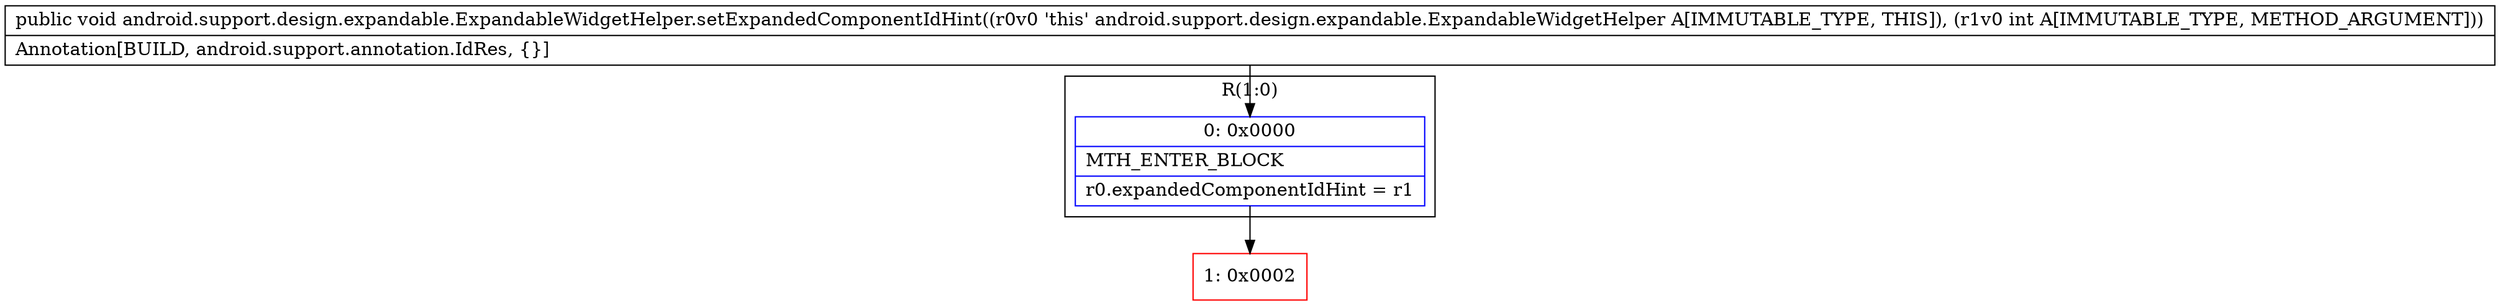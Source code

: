 digraph "CFG forandroid.support.design.expandable.ExpandableWidgetHelper.setExpandedComponentIdHint(I)V" {
subgraph cluster_Region_501450399 {
label = "R(1:0)";
node [shape=record,color=blue];
Node_0 [shape=record,label="{0\:\ 0x0000|MTH_ENTER_BLOCK\l|r0.expandedComponentIdHint = r1\l}"];
}
Node_1 [shape=record,color=red,label="{1\:\ 0x0002}"];
MethodNode[shape=record,label="{public void android.support.design.expandable.ExpandableWidgetHelper.setExpandedComponentIdHint((r0v0 'this' android.support.design.expandable.ExpandableWidgetHelper A[IMMUTABLE_TYPE, THIS]), (r1v0 int A[IMMUTABLE_TYPE, METHOD_ARGUMENT]))  | Annotation[BUILD, android.support.annotation.IdRes, \{\}]\l}"];
MethodNode -> Node_0;
Node_0 -> Node_1;
}

